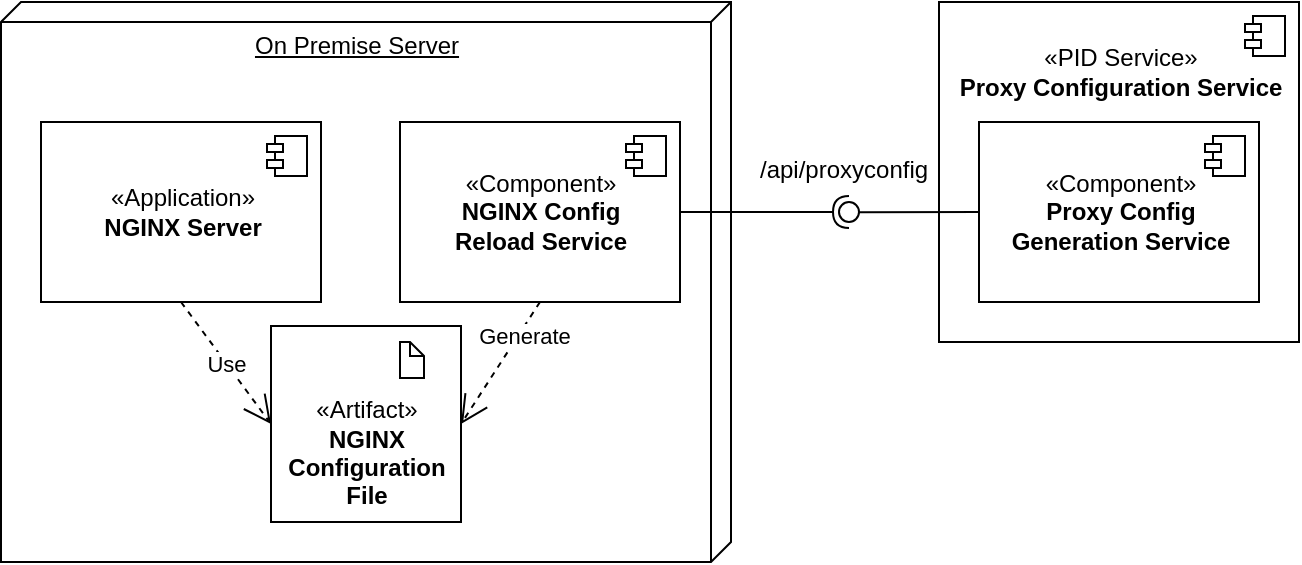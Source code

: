 <mxfile version="11.2.4" pages="1"><diagram id="wMD3JfLOHmqPa8g3TPrb" name="Page-1"><mxGraphModel dx="1633" dy="804" grid="1" gridSize="10" guides="1" tooltips="1" connect="1" arrows="1" fold="1" page="1" pageScale="1" pageWidth="850" pageHeight="1100" math="0" shadow="0"><root><mxCell id="0"/><mxCell id="1" parent="0"/><mxCell id="M9fB_x5Olziss_L0Bqrp-20" value="&lt;br&gt;«PID Service»&lt;br&gt;&lt;span&gt;&lt;b&gt;Proxy Configuration Service&lt;/b&gt;&lt;/span&gt;" style="html=1;align=center;verticalAlign=top;" vertex="1" parent="1"><mxGeometry x="569.5" y="44" width="180" height="170" as="geometry"/></mxCell><mxCell id="M9fB_x5Olziss_L0Bqrp-21" value="" style="shape=component;jettyWidth=8;jettyHeight=4;" vertex="1" parent="M9fB_x5Olziss_L0Bqrp-20"><mxGeometry x="1" width="20" height="20" relative="1" as="geometry"><mxPoint x="-27" y="7" as="offset"/></mxGeometry></mxCell><mxCell id="M9fB_x5Olziss_L0Bqrp-2" value="On Premise Server" style="verticalAlign=top;align=center;spacingTop=8;spacingLeft=2;spacingRight=12;shape=cube;size=10;direction=south;fontStyle=4;html=1;" vertex="1" parent="1"><mxGeometry x="100.5" y="44" width="365" height="280" as="geometry"/></mxCell><mxCell id="M9fB_x5Olziss_L0Bqrp-5" value="«Component»&lt;br&gt;&lt;b&gt;NGINX Config&lt;br&gt;Reload Service&lt;/b&gt;" style="html=1;" vertex="1" parent="1"><mxGeometry x="300" y="104" width="140" height="90" as="geometry"/></mxCell><mxCell id="M9fB_x5Olziss_L0Bqrp-6" value="" style="shape=component;jettyWidth=8;jettyHeight=4;" vertex="1" parent="M9fB_x5Olziss_L0Bqrp-5"><mxGeometry x="1" width="20" height="20" relative="1" as="geometry"><mxPoint x="-27" y="7" as="offset"/></mxGeometry></mxCell><mxCell id="M9fB_x5Olziss_L0Bqrp-7" value="«Component»&lt;br&gt;&lt;b&gt;Proxy Config&lt;br&gt;Generation Service&lt;/b&gt;" style="html=1;" vertex="1" parent="1"><mxGeometry x="589.5" y="104" width="140" height="90" as="geometry"/></mxCell><mxCell id="M9fB_x5Olziss_L0Bqrp-8" value="" style="shape=component;jettyWidth=8;jettyHeight=4;" vertex="1" parent="M9fB_x5Olziss_L0Bqrp-7"><mxGeometry x="1" width="20" height="20" relative="1" as="geometry"><mxPoint x="-27" y="7" as="offset"/></mxGeometry></mxCell><mxCell id="M9fB_x5Olziss_L0Bqrp-9" value="«Application»&lt;br&gt;&lt;b&gt;NGINX Server&lt;/b&gt;" style="html=1;" vertex="1" parent="1"><mxGeometry x="120.5" y="104" width="140" height="90" as="geometry"/></mxCell><mxCell id="M9fB_x5Olziss_L0Bqrp-10" value="" style="shape=component;jettyWidth=8;jettyHeight=4;" vertex="1" parent="M9fB_x5Olziss_L0Bqrp-9"><mxGeometry x="1" width="20" height="20" relative="1" as="geometry"><mxPoint x="-27" y="7" as="offset"/></mxGeometry></mxCell><mxCell id="M9fB_x5Olziss_L0Bqrp-12" value="&lt;br&gt;&lt;br&gt;«Artifact»&lt;br&gt;&lt;b&gt;NGINX&lt;br&gt;Configuration&lt;br&gt;File&lt;/b&gt;" style="html=1;" vertex="1" parent="1"><mxGeometry x="235.5" y="206" width="95" height="98" as="geometry"/></mxCell><mxCell id="M9fB_x5Olziss_L0Bqrp-11" value="" style="shape=note;whiteSpace=wrap;html=1;size=7;verticalAlign=top;align=left;spacingTop=-6;" vertex="1" parent="1"><mxGeometry x="300" y="214" width="12" height="18" as="geometry"/></mxCell><mxCell id="M9fB_x5Olziss_L0Bqrp-14" value="Use" style="endArrow=open;endSize=12;dashed=1;html=1;exitX=0.5;exitY=1;exitDx=0;exitDy=0;entryX=0;entryY=0.5;entryDx=0;entryDy=0;" edge="1" parent="1" source="M9fB_x5Olziss_L0Bqrp-9" target="M9fB_x5Olziss_L0Bqrp-12"><mxGeometry width="160" relative="1" as="geometry"><mxPoint x="100.5" y="354" as="sourcePoint"/><mxPoint x="440.5" y="544" as="targetPoint"/></mxGeometry></mxCell><mxCell id="M9fB_x5Olziss_L0Bqrp-15" value="Generate" style="endArrow=open;endSize=12;dashed=1;html=1;exitX=0.5;exitY=1;exitDx=0;exitDy=0;entryX=1;entryY=0.5;entryDx=0;entryDy=0;" edge="1" parent="1" source="M9fB_x5Olziss_L0Bqrp-5" target="M9fB_x5Olziss_L0Bqrp-12"><mxGeometry x="-0.497" y="3" width="160" relative="1" as="geometry"><mxPoint x="200.5" y="194" as="sourcePoint"/><mxPoint x="240.5" y="266.5" as="targetPoint"/><mxPoint as="offset"/></mxGeometry></mxCell><mxCell id="M9fB_x5Olziss_L0Bqrp-16" value="" style="rounded=0;orthogonalLoop=1;jettySize=auto;html=1;endArrow=none;endFill=0;exitX=0;exitY=0.5;exitDx=0;exitDy=0;" edge="1" target="M9fB_x5Olziss_L0Bqrp-18" parent="1" source="M9fB_x5Olziss_L0Bqrp-7"><mxGeometry relative="1" as="geometry"><mxPoint x="609.5" y="364" as="sourcePoint"/></mxGeometry></mxCell><mxCell id="M9fB_x5Olziss_L0Bqrp-17" value="" style="rounded=0;orthogonalLoop=1;jettySize=auto;html=1;endArrow=halfCircle;endFill=0;entryX=0.5;entryY=0.5;entryDx=0;entryDy=0;endSize=6;strokeWidth=1;exitX=1;exitY=0.5;exitDx=0;exitDy=0;" edge="1" target="M9fB_x5Olziss_L0Bqrp-18" parent="1" source="M9fB_x5Olziss_L0Bqrp-5"><mxGeometry relative="1" as="geometry"><mxPoint x="665.5" y="364" as="sourcePoint"/></mxGeometry></mxCell><mxCell id="M9fB_x5Olziss_L0Bqrp-18" value="" style="ellipse;whiteSpace=wrap;html=1;fontFamily=Helvetica;fontSize=12;fontColor=#000000;align=center;strokeColor=#000000;fillColor=#ffffff;points=[];aspect=fixed;resizable=0;" vertex="1" parent="1"><mxGeometry x="519.5" y="144" width="10" height="10" as="geometry"/></mxCell><mxCell id="M9fB_x5Olziss_L0Bqrp-19" value="/api/proxyconfig" style="text;html=1;resizable=0;points=[];autosize=1;align=left;verticalAlign=top;spacingTop=-4;fontStyle=0" vertex="1" parent="1"><mxGeometry x="477.5" y="118" width="100" height="20" as="geometry"/></mxCell></root></mxGraphModel></diagram></mxfile>